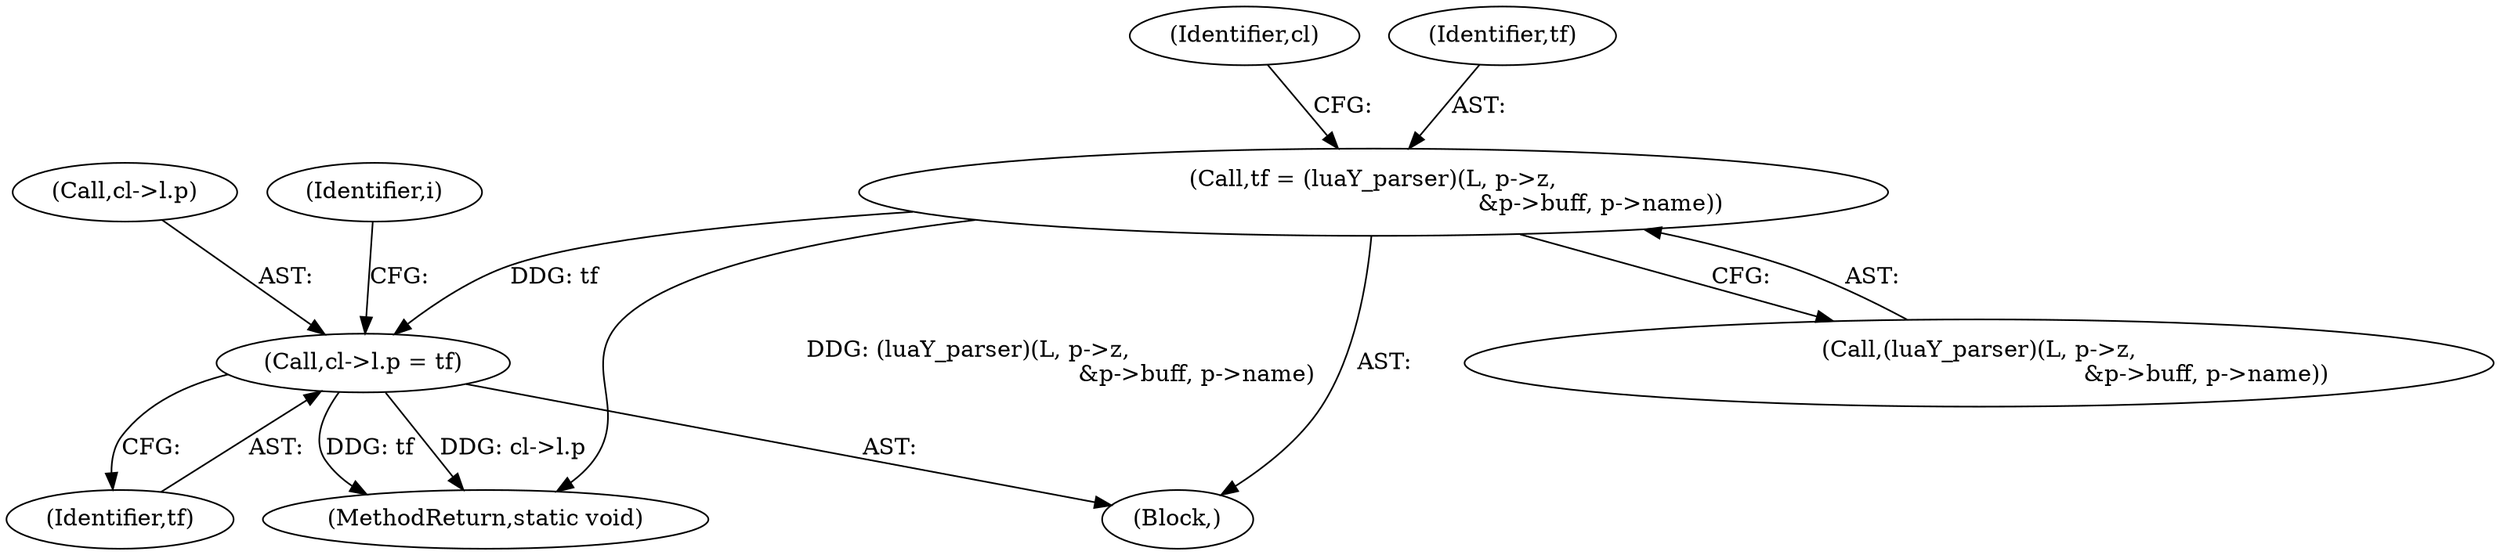 digraph "0_redis_fdf9d455098f54f7666c702ae464e6ea21e25411@pointer" {
"1000117" [label="(Call,tf = (luaY_parser)(L, p->z,\n                                                              &p->buff, p->name))"];
"1000145" [label="(Call,cl->l.p = tf)"];
"1000145" [label="(Call,cl->l.p = tf)"];
"1000119" [label="(Call,(luaY_parser)(L, p->z,\n                                                              &p->buff, p->name))"];
"1000136" [label="(Identifier,cl)"];
"1000151" [label="(Identifier,tf)"];
"1000146" [label="(Call,cl->l.p)"];
"1000181" [label="(MethodReturn,static void)"];
"1000118" [label="(Identifier,tf)"];
"1000154" [label="(Identifier,i)"];
"1000117" [label="(Call,tf = (luaY_parser)(L, p->z,\n                                                              &p->buff, p->name))"];
"1000104" [label="(Block,)"];
"1000117" -> "1000104"  [label="AST: "];
"1000117" -> "1000119"  [label="CFG: "];
"1000118" -> "1000117"  [label="AST: "];
"1000119" -> "1000117"  [label="AST: "];
"1000136" -> "1000117"  [label="CFG: "];
"1000117" -> "1000181"  [label="DDG: (luaY_parser)(L, p->z,\n                                                              &p->buff, p->name)"];
"1000117" -> "1000145"  [label="DDG: tf"];
"1000145" -> "1000104"  [label="AST: "];
"1000145" -> "1000151"  [label="CFG: "];
"1000146" -> "1000145"  [label="AST: "];
"1000151" -> "1000145"  [label="AST: "];
"1000154" -> "1000145"  [label="CFG: "];
"1000145" -> "1000181"  [label="DDG: tf"];
"1000145" -> "1000181"  [label="DDG: cl->l.p"];
}
